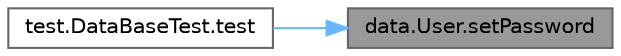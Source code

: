 digraph "data.User.setPassword"
{
 // LATEX_PDF_SIZE
  bgcolor="transparent";
  edge [fontname=Helvetica,fontsize=10,labelfontname=Helvetica,labelfontsize=10];
  node [fontname=Helvetica,fontsize=10,shape=box,height=0.2,width=0.4];
  rankdir="RL";
  Node1 [label="data.User.setPassword",height=0.2,width=0.4,color="gray40", fillcolor="grey60", style="filled", fontcolor="black",tooltip=" "];
  Node1 -> Node2 [dir="back",color="steelblue1",style="solid"];
  Node2 [label="test.DataBaseTest.test",height=0.2,width=0.4,color="grey40", fillcolor="white", style="filled",URL="$classtest_1_1_data_base_test.html#accdc7f1950248aee8f7c28a72c798bee",tooltip=" "];
}

